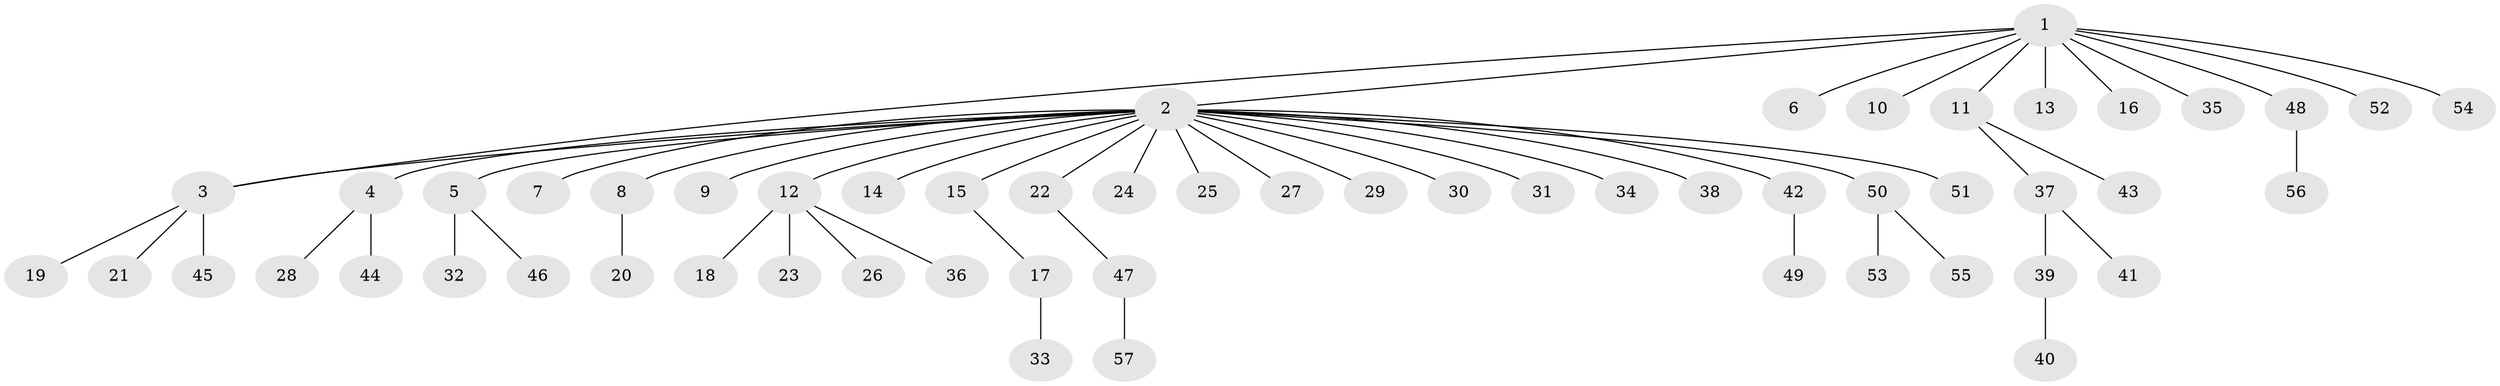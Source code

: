 // coarse degree distribution, {11: 0.02564102564102564, 22: 0.02564102564102564, 5: 0.02564102564102564, 3: 0.02564102564102564, 1: 0.8461538461538461, 2: 0.05128205128205128}
// Generated by graph-tools (version 1.1) at 2025/18/03/04/25 18:18:21]
// undirected, 57 vertices, 57 edges
graph export_dot {
graph [start="1"]
  node [color=gray90,style=filled];
  1;
  2;
  3;
  4;
  5;
  6;
  7;
  8;
  9;
  10;
  11;
  12;
  13;
  14;
  15;
  16;
  17;
  18;
  19;
  20;
  21;
  22;
  23;
  24;
  25;
  26;
  27;
  28;
  29;
  30;
  31;
  32;
  33;
  34;
  35;
  36;
  37;
  38;
  39;
  40;
  41;
  42;
  43;
  44;
  45;
  46;
  47;
  48;
  49;
  50;
  51;
  52;
  53;
  54;
  55;
  56;
  57;
  1 -- 2;
  1 -- 3;
  1 -- 6;
  1 -- 10;
  1 -- 11;
  1 -- 13;
  1 -- 16;
  1 -- 35;
  1 -- 48;
  1 -- 52;
  1 -- 54;
  2 -- 3;
  2 -- 4;
  2 -- 5;
  2 -- 7;
  2 -- 8;
  2 -- 9;
  2 -- 12;
  2 -- 14;
  2 -- 15;
  2 -- 22;
  2 -- 24;
  2 -- 25;
  2 -- 27;
  2 -- 29;
  2 -- 30;
  2 -- 31;
  2 -- 34;
  2 -- 38;
  2 -- 42;
  2 -- 50;
  2 -- 51;
  3 -- 19;
  3 -- 21;
  3 -- 45;
  4 -- 28;
  4 -- 44;
  5 -- 32;
  5 -- 46;
  8 -- 20;
  11 -- 37;
  11 -- 43;
  12 -- 18;
  12 -- 23;
  12 -- 26;
  12 -- 36;
  15 -- 17;
  17 -- 33;
  22 -- 47;
  37 -- 39;
  37 -- 41;
  39 -- 40;
  42 -- 49;
  47 -- 57;
  48 -- 56;
  50 -- 53;
  50 -- 55;
}
